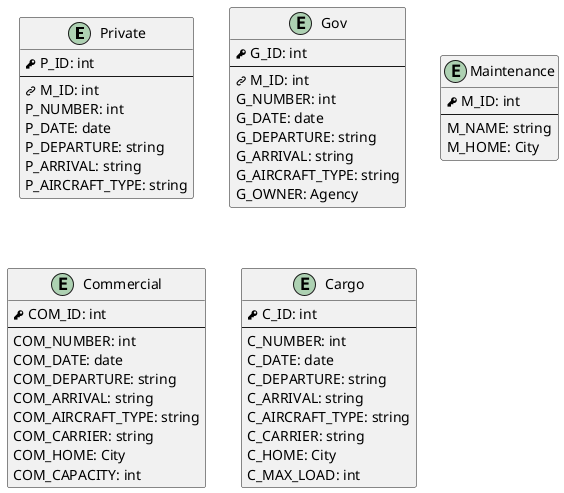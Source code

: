 @startuml Problem_2
skinparam linetype ortho

' skinparam classAttributeIconSize 0

' Provide an explanation and a rationale for your model. The requirements' are as follows:
' 1. Good performance. We want to avoid accessing multiple tables(particularly the one that corresponds to the root class) often, in order to retrieve a record.
' 2. No wasted space in memory.
' 3. No complex queries.`

' Explanation:
' 1: Since every table contains all of the attributes necessary to create an object, only 1 lookup is required.
' 2: Since every table contains all of the attributes necessary to create an object and only those attributes, no extra space is wasted.
' 3: Since every table contains all of the attributes necessary to create an object, no complex queries are required. We don't have to perform SQL joins on supertables to get a classes' required attributes.


!define PK <&key>
!define FK <&link-intact>

entity Private {
    PK P_ID: int
    --
    FK M_ID: int
    P_NUMBER: int
    P_DATE: date
    P_DEPARTURE: string
    P_ARRIVAL: string
    P_AIRCRAFT_TYPE: string
}

entity Gov {
    PK G_ID: int
    --
    FK M_ID: int
    G_NUMBER: int
    G_DATE: date
    G_DEPARTURE: string
    G_ARRIVAL: string
    G_AIRCRAFT_TYPE: string
    G_OWNER: Agency 
}

entity Maintenance {
    PK M_ID: int
    --
    M_NAME: string
    M_HOME: City
}

entity Commercial {
    PK COM_ID: int
    --
    COM_NUMBER: int
    COM_DATE: date
    COM_DEPARTURE: string
    COM_ARRIVAL: string
    COM_AIRCRAFT_TYPE: string
    COM_CARRIER: string
    COM_HOME: City
    COM_CAPACITY: int
}

entity Cargo {
    PK C_ID: int
    --
    C_NUMBER: int
    C_DATE: date
    C_DEPARTURE: string
    C_ARRIVAL: string
    C_AIRCRAFT_TYPE: string
    C_CARRIER: string
    C_HOME: City
    C_MAX_LOAD: int
}
@enduml
